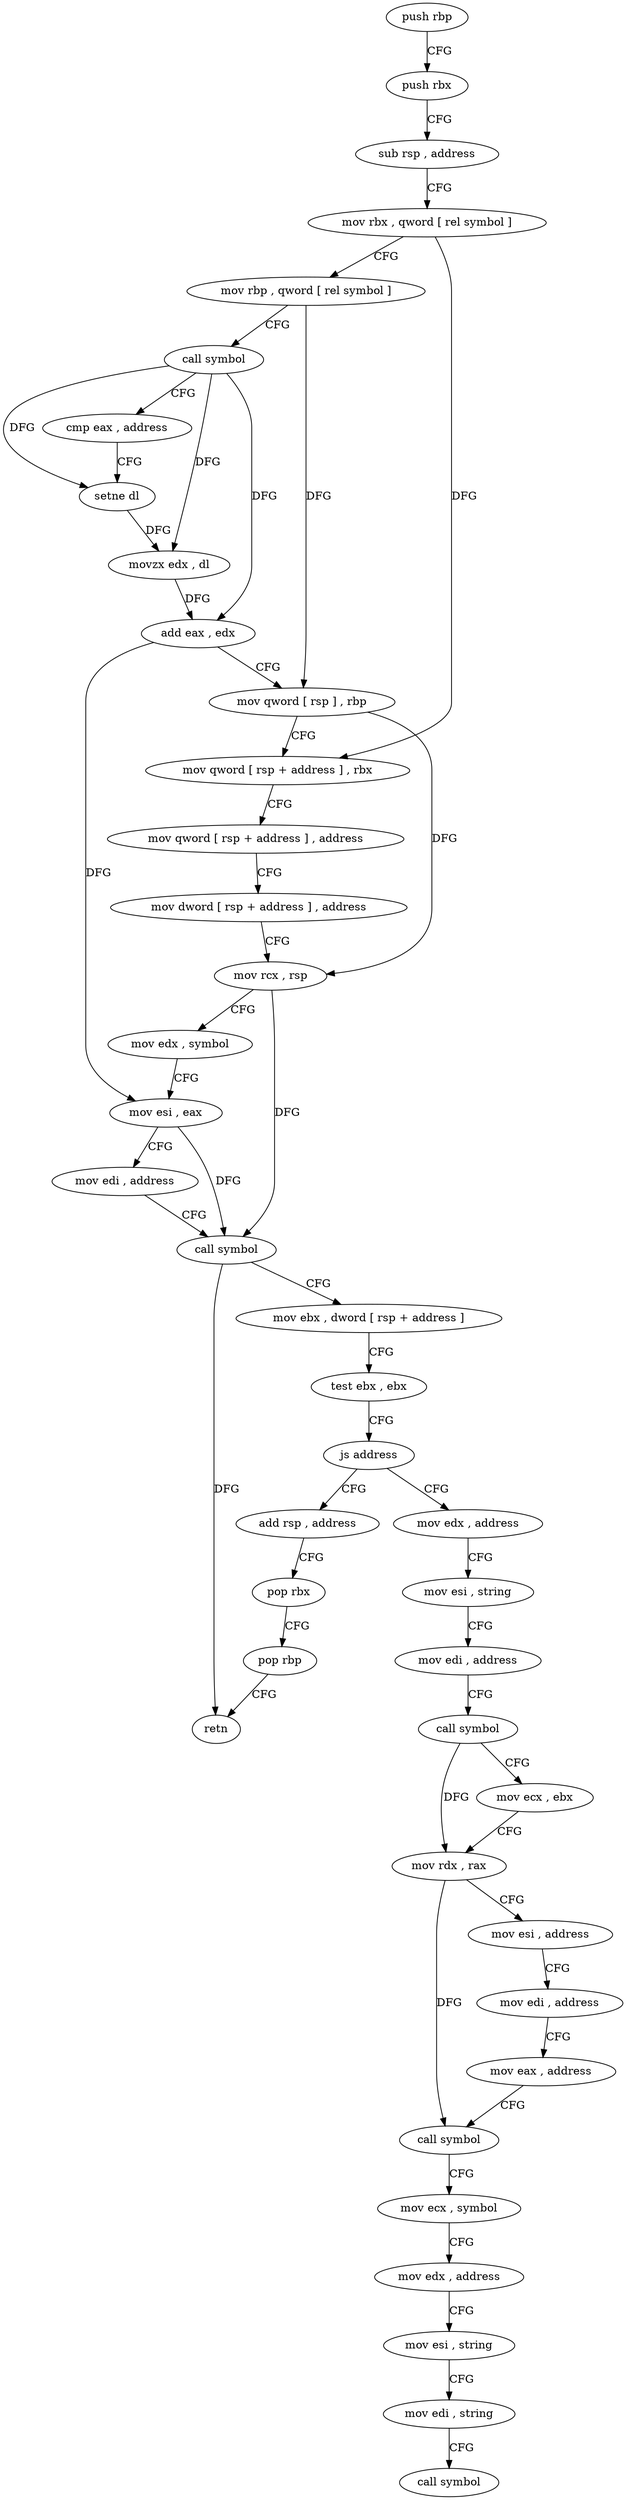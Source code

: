 digraph "func" {
"4259676" [label = "push rbp" ]
"4259677" [label = "push rbx" ]
"4259678" [label = "sub rsp , address" ]
"4259682" [label = "mov rbx , qword [ rel symbol ]" ]
"4259689" [label = "mov rbp , qword [ rel symbol ]" ]
"4259696" [label = "call symbol" ]
"4259701" [label = "cmp eax , address" ]
"4259706" [label = "setne dl" ]
"4259709" [label = "movzx edx , dl" ]
"4259712" [label = "add eax , edx" ]
"4259714" [label = "mov qword [ rsp ] , rbp" ]
"4259718" [label = "mov qword [ rsp + address ] , rbx" ]
"4259723" [label = "mov qword [ rsp + address ] , address" ]
"4259732" [label = "mov dword [ rsp + address ] , address" ]
"4259740" [label = "mov rcx , rsp" ]
"4259743" [label = "mov edx , symbol" ]
"4259748" [label = "mov esi , eax" ]
"4259750" [label = "mov edi , address" ]
"4259755" [label = "call symbol" ]
"4259760" [label = "mov ebx , dword [ rsp + address ]" ]
"4259764" [label = "test ebx , ebx" ]
"4259766" [label = "js address" ]
"4259838" [label = "add rsp , address" ]
"4259768" [label = "mov edx , address" ]
"4259842" [label = "pop rbx" ]
"4259843" [label = "pop rbp" ]
"4259844" [label = "retn" ]
"4259773" [label = "mov esi , string" ]
"4259778" [label = "mov edi , address" ]
"4259783" [label = "call symbol" ]
"4259788" [label = "mov ecx , ebx" ]
"4259790" [label = "mov rdx , rax" ]
"4259793" [label = "mov esi , address" ]
"4259798" [label = "mov edi , address" ]
"4259803" [label = "mov eax , address" ]
"4259808" [label = "call symbol" ]
"4259813" [label = "mov ecx , symbol" ]
"4259818" [label = "mov edx , address" ]
"4259823" [label = "mov esi , string" ]
"4259828" [label = "mov edi , string" ]
"4259833" [label = "call symbol" ]
"4259676" -> "4259677" [ label = "CFG" ]
"4259677" -> "4259678" [ label = "CFG" ]
"4259678" -> "4259682" [ label = "CFG" ]
"4259682" -> "4259689" [ label = "CFG" ]
"4259682" -> "4259718" [ label = "DFG" ]
"4259689" -> "4259696" [ label = "CFG" ]
"4259689" -> "4259714" [ label = "DFG" ]
"4259696" -> "4259701" [ label = "CFG" ]
"4259696" -> "4259706" [ label = "DFG" ]
"4259696" -> "4259712" [ label = "DFG" ]
"4259696" -> "4259709" [ label = "DFG" ]
"4259701" -> "4259706" [ label = "CFG" ]
"4259706" -> "4259709" [ label = "DFG" ]
"4259709" -> "4259712" [ label = "DFG" ]
"4259712" -> "4259714" [ label = "CFG" ]
"4259712" -> "4259748" [ label = "DFG" ]
"4259714" -> "4259718" [ label = "CFG" ]
"4259714" -> "4259740" [ label = "DFG" ]
"4259718" -> "4259723" [ label = "CFG" ]
"4259723" -> "4259732" [ label = "CFG" ]
"4259732" -> "4259740" [ label = "CFG" ]
"4259740" -> "4259743" [ label = "CFG" ]
"4259740" -> "4259755" [ label = "DFG" ]
"4259743" -> "4259748" [ label = "CFG" ]
"4259748" -> "4259750" [ label = "CFG" ]
"4259748" -> "4259755" [ label = "DFG" ]
"4259750" -> "4259755" [ label = "CFG" ]
"4259755" -> "4259760" [ label = "CFG" ]
"4259755" -> "4259844" [ label = "DFG" ]
"4259760" -> "4259764" [ label = "CFG" ]
"4259764" -> "4259766" [ label = "CFG" ]
"4259766" -> "4259838" [ label = "CFG" ]
"4259766" -> "4259768" [ label = "CFG" ]
"4259838" -> "4259842" [ label = "CFG" ]
"4259768" -> "4259773" [ label = "CFG" ]
"4259842" -> "4259843" [ label = "CFG" ]
"4259843" -> "4259844" [ label = "CFG" ]
"4259773" -> "4259778" [ label = "CFG" ]
"4259778" -> "4259783" [ label = "CFG" ]
"4259783" -> "4259788" [ label = "CFG" ]
"4259783" -> "4259790" [ label = "DFG" ]
"4259788" -> "4259790" [ label = "CFG" ]
"4259790" -> "4259793" [ label = "CFG" ]
"4259790" -> "4259808" [ label = "DFG" ]
"4259793" -> "4259798" [ label = "CFG" ]
"4259798" -> "4259803" [ label = "CFG" ]
"4259803" -> "4259808" [ label = "CFG" ]
"4259808" -> "4259813" [ label = "CFG" ]
"4259813" -> "4259818" [ label = "CFG" ]
"4259818" -> "4259823" [ label = "CFG" ]
"4259823" -> "4259828" [ label = "CFG" ]
"4259828" -> "4259833" [ label = "CFG" ]
}
